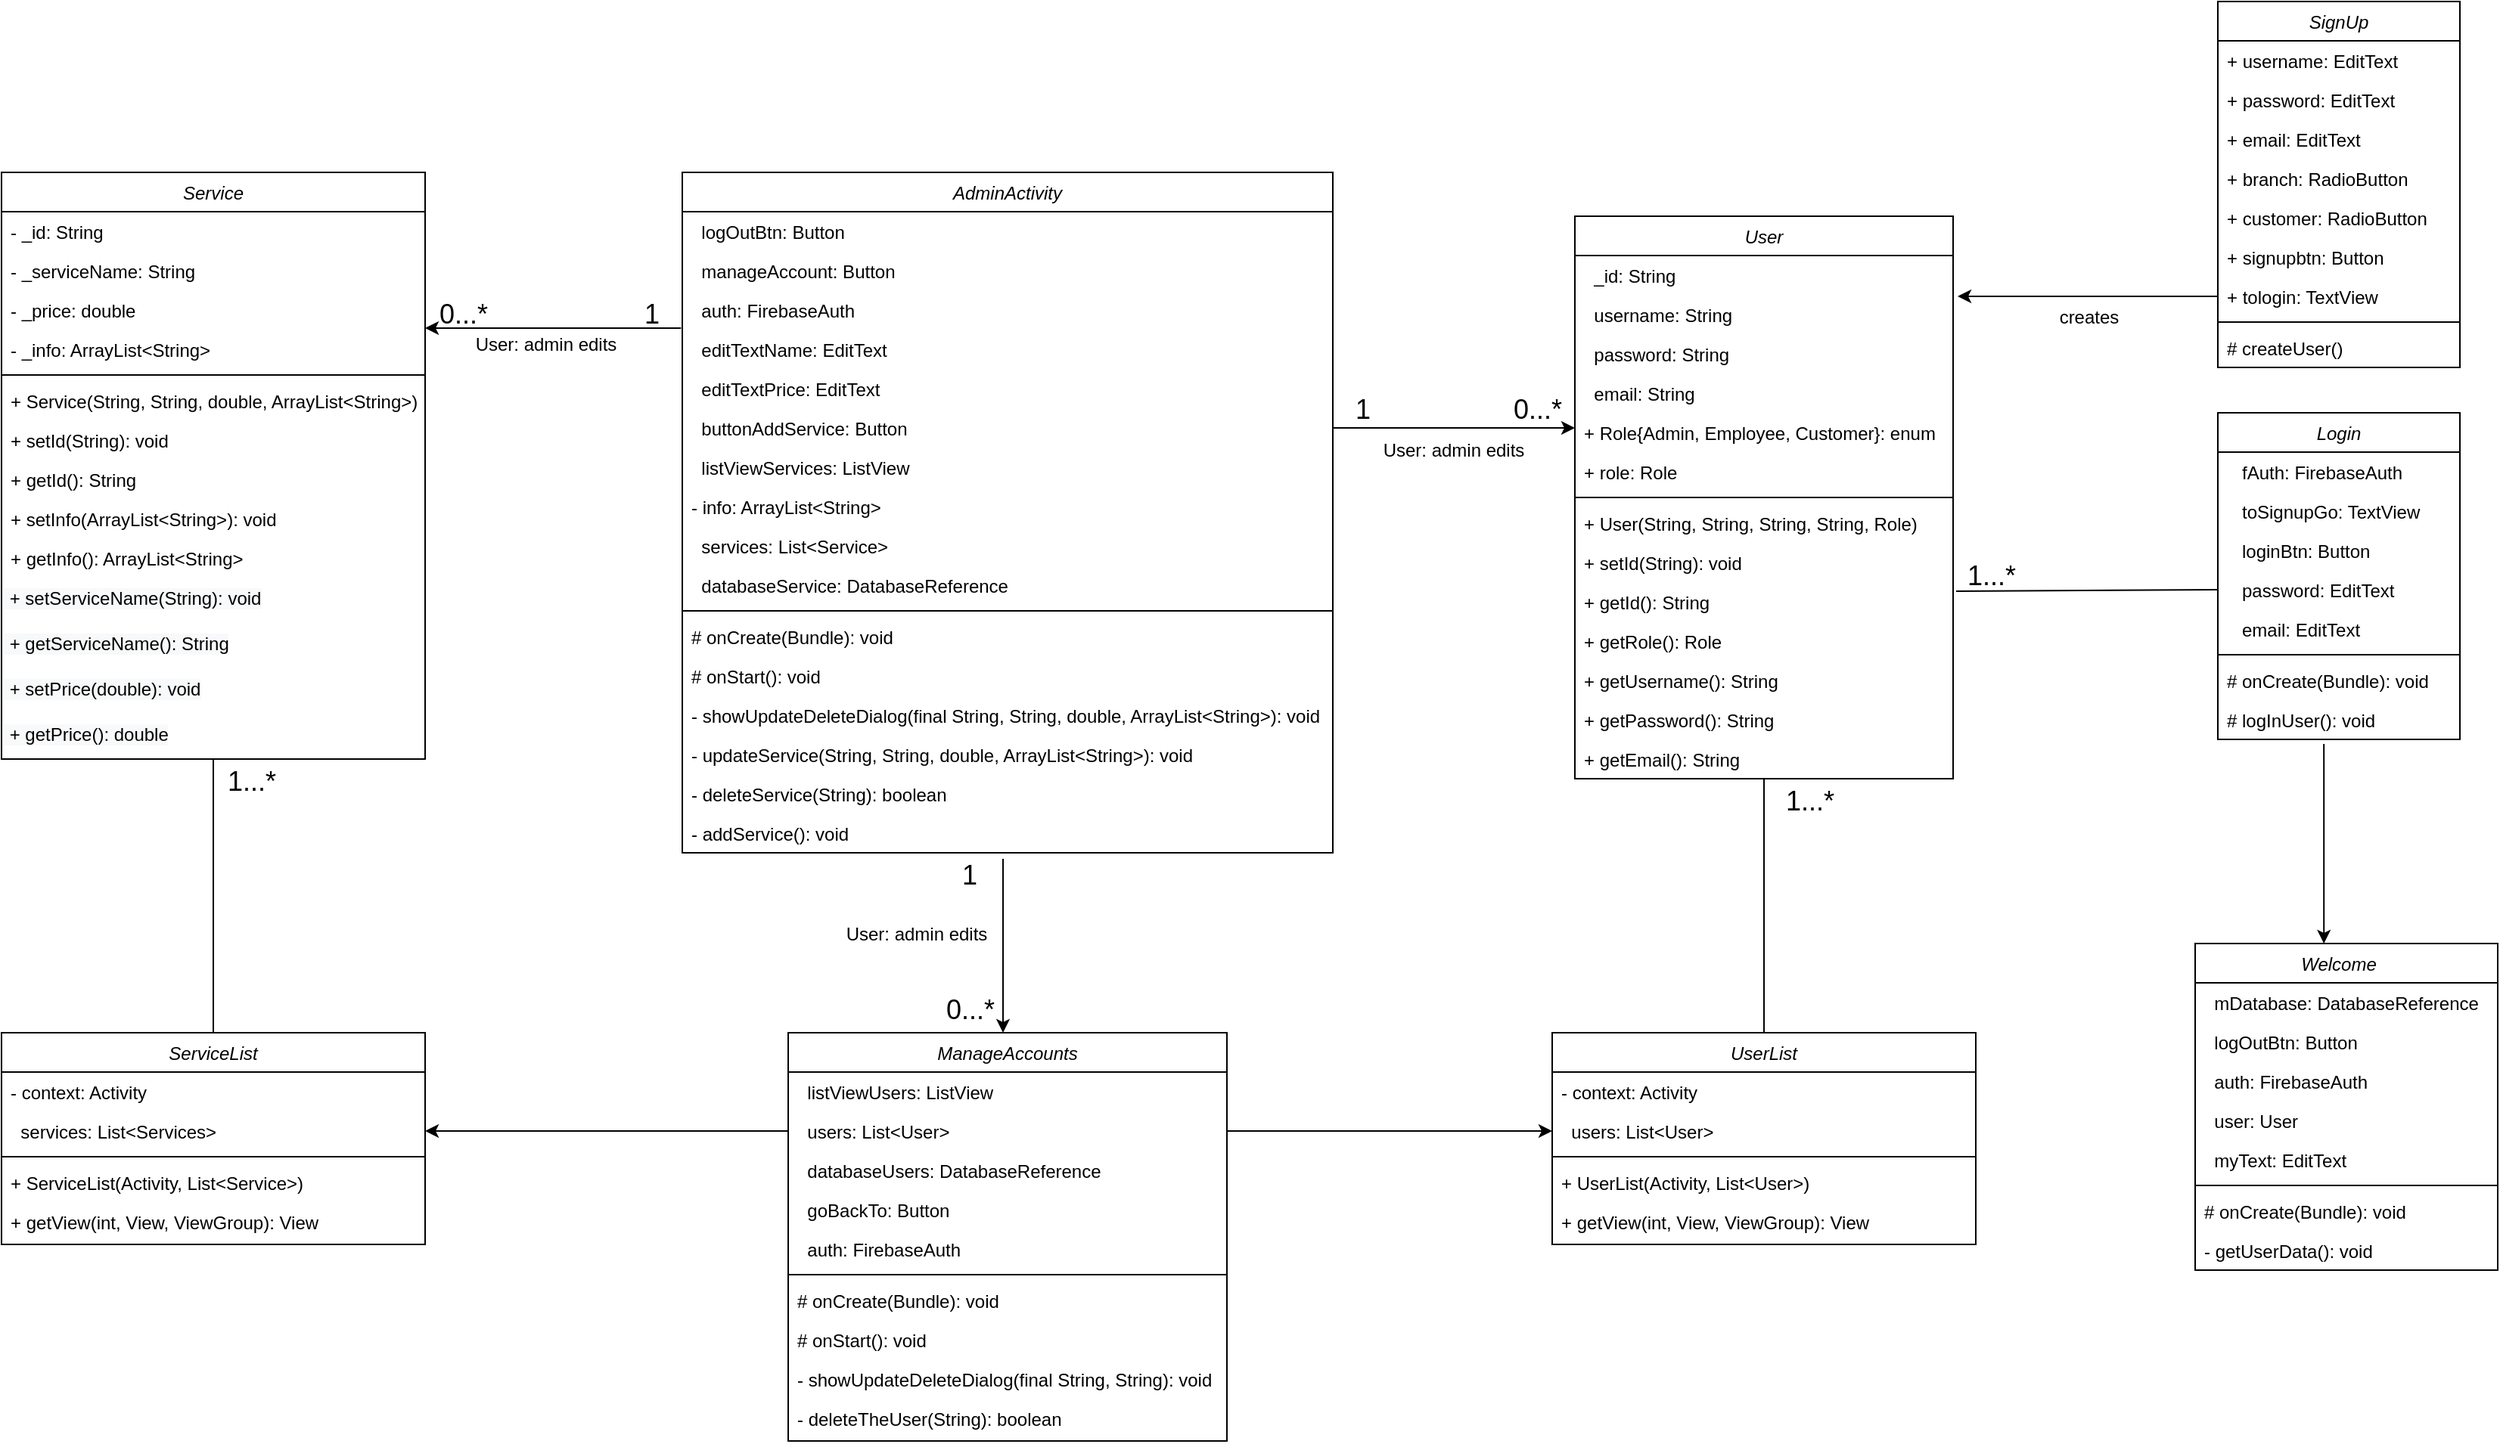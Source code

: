 <mxfile version="15.6.5" type="device"><diagram id="C5RBs43oDa-KdzZeNtuy" name="Page-1"><mxGraphModel dx="1422" dy="1962" grid="1" gridSize="10" guides="1" tooltips="1" connect="1" arrows="1" fold="1" page="1" pageScale="1" pageWidth="1920" pageHeight="1200" math="0" shadow="0"><root><mxCell id="WIyWlLk6GJQsqaUBKTNV-0"/><mxCell id="WIyWlLk6GJQsqaUBKTNV-1" parent="WIyWlLk6GJQsqaUBKTNV-0"/><mxCell id="zkfFHV4jXpPFQw0GAbJ--0" value="User" style="swimlane;fontStyle=2;align=center;verticalAlign=top;childLayout=stackLayout;horizontal=1;startSize=26;horizontalStack=0;resizeParent=1;resizeLast=0;collapsible=1;marginBottom=0;rounded=0;shadow=0;strokeWidth=1;fillColor=default;strokeColor=default;fontColor=default;" parent="WIyWlLk6GJQsqaUBKTNV-1" vertex="1"><mxGeometry x="1260" y="60" width="250" height="372" as="geometry"><mxRectangle x="230" y="140" width="160" height="26" as="alternateBounds"/></mxGeometry></mxCell><mxCell id="pcGWLD91Ke0rdfS-kElE-83" value="  _id: String" style="text;align=left;verticalAlign=top;spacingLeft=4;spacingRight=4;overflow=hidden;rotatable=0;points=[[0,0.5],[1,0.5]];portConstraint=eastwest;rounded=0;shadow=0;html=0;" parent="zkfFHV4jXpPFQw0GAbJ--0" vertex="1"><mxGeometry y="26" width="250" height="26" as="geometry"/></mxCell><mxCell id="zkfFHV4jXpPFQw0GAbJ--1" value="  username: String" style="text;align=left;verticalAlign=top;spacingLeft=4;spacingRight=4;overflow=hidden;rotatable=0;points=[[0,0.5],[1,0.5]];portConstraint=eastwest;" parent="zkfFHV4jXpPFQw0GAbJ--0" vertex="1"><mxGeometry y="52" width="250" height="26" as="geometry"/></mxCell><mxCell id="zkfFHV4jXpPFQw0GAbJ--2" value="  password: String" style="text;align=left;verticalAlign=top;spacingLeft=4;spacingRight=4;overflow=hidden;rotatable=0;points=[[0,0.5],[1,0.5]];portConstraint=eastwest;rounded=0;shadow=0;html=0;" parent="zkfFHV4jXpPFQw0GAbJ--0" vertex="1"><mxGeometry y="78" width="250" height="26" as="geometry"/></mxCell><mxCell id="zkfFHV4jXpPFQw0GAbJ--3" value="  email: String" style="text;align=left;verticalAlign=top;spacingLeft=4;spacingRight=4;overflow=hidden;rotatable=0;points=[[0,0.5],[1,0.5]];portConstraint=eastwest;rounded=0;shadow=0;html=0;" parent="zkfFHV4jXpPFQw0GAbJ--0" vertex="1"><mxGeometry y="104" width="250" height="26" as="geometry"/></mxCell><mxCell id="8GiPnpuOTCyW766AFIBO-80" value="+ Role{Admin, Employee, Customer}: enum" style="text;align=left;verticalAlign=top;spacingLeft=4;spacingRight=4;overflow=hidden;rotatable=0;points=[[0,0.5],[1,0.5]];portConstraint=eastwest;rounded=0;shadow=0;html=0;" parent="zkfFHV4jXpPFQw0GAbJ--0" vertex="1"><mxGeometry y="130" width="250" height="26" as="geometry"/></mxCell><mxCell id="8GiPnpuOTCyW766AFIBO-88" value="+ role: Role" style="text;align=left;verticalAlign=top;spacingLeft=4;spacingRight=4;overflow=hidden;rotatable=0;points=[[0,0.5],[1,0.5]];portConstraint=eastwest;rounded=0;shadow=0;html=0;" parent="zkfFHV4jXpPFQw0GAbJ--0" vertex="1"><mxGeometry y="156" width="250" height="26" as="geometry"/></mxCell><mxCell id="zkfFHV4jXpPFQw0GAbJ--4" value="" style="line;html=1;strokeWidth=1;align=left;verticalAlign=middle;spacingTop=-1;spacingLeft=3;spacingRight=3;rotatable=0;labelPosition=right;points=[];portConstraint=eastwest;" parent="zkfFHV4jXpPFQw0GAbJ--0" vertex="1"><mxGeometry y="182" width="250" height="8" as="geometry"/></mxCell><mxCell id="8GiPnpuOTCyW766AFIBO-37" value="+ User(String, String, String, String, Role)" style="text;align=left;verticalAlign=top;spacingLeft=4;spacingRight=4;overflow=hidden;rotatable=0;points=[[0,0.5],[1,0.5]];portConstraint=eastwest;" parent="zkfFHV4jXpPFQw0GAbJ--0" vertex="1"><mxGeometry y="190" width="250" height="26" as="geometry"/></mxCell><mxCell id="pcGWLD91Ke0rdfS-kElE-87" value="+ setId(String): void" style="text;align=left;verticalAlign=top;spacingLeft=4;spacingRight=4;overflow=hidden;rotatable=0;points=[[0,0.5],[1,0.5]];portConstraint=eastwest;" parent="zkfFHV4jXpPFQw0GAbJ--0" vertex="1"><mxGeometry y="216" width="250" height="26" as="geometry"/></mxCell><mxCell id="pcGWLD91Ke0rdfS-kElE-88" value="+ getId(): String" style="text;align=left;verticalAlign=top;spacingLeft=4;spacingRight=4;overflow=hidden;rotatable=0;points=[[0,0.5],[1,0.5]];portConstraint=eastwest;" parent="zkfFHV4jXpPFQw0GAbJ--0" vertex="1"><mxGeometry y="242" width="250" height="26" as="geometry"/></mxCell><mxCell id="zkfFHV4jXpPFQw0GAbJ--5" value="+ getRole(): Role" style="text;align=left;verticalAlign=top;spacingLeft=4;spacingRight=4;overflow=hidden;rotatable=0;points=[[0,0.5],[1,0.5]];portConstraint=eastwest;" parent="zkfFHV4jXpPFQw0GAbJ--0" vertex="1"><mxGeometry y="268" width="250" height="26" as="geometry"/></mxCell><mxCell id="8GiPnpuOTCyW766AFIBO-34" value="+ getUsername(): String" style="text;align=left;verticalAlign=top;spacingLeft=4;spacingRight=4;overflow=hidden;rotatable=0;points=[[0,0.5],[1,0.5]];portConstraint=eastwest;" parent="zkfFHV4jXpPFQw0GAbJ--0" vertex="1"><mxGeometry y="294" width="250" height="26" as="geometry"/></mxCell><mxCell id="8GiPnpuOTCyW766AFIBO-35" value="+ getPassword(): String" style="text;align=left;verticalAlign=top;spacingLeft=4;spacingRight=4;overflow=hidden;rotatable=0;points=[[0,0.5],[1,0.5]];portConstraint=eastwest;" parent="zkfFHV4jXpPFQw0GAbJ--0" vertex="1"><mxGeometry y="320" width="250" height="26" as="geometry"/></mxCell><mxCell id="8GiPnpuOTCyW766AFIBO-36" value="+ getEmail(): String" style="text;align=left;verticalAlign=top;spacingLeft=4;spacingRight=4;overflow=hidden;rotatable=0;points=[[0,0.5],[1,0.5]];portConstraint=eastwest;" parent="zkfFHV4jXpPFQw0GAbJ--0" vertex="1"><mxGeometry y="346" width="250" height="26" as="geometry"/></mxCell><mxCell id="8GiPnpuOTCyW766AFIBO-10" value="Welcome   " style="swimlane;fontStyle=2;align=center;verticalAlign=top;childLayout=stackLayout;horizontal=1;startSize=26;horizontalStack=0;resizeParent=1;resizeLast=0;collapsible=1;marginBottom=0;rounded=0;shadow=0;strokeWidth=1;fillColor=default;strokeColor=default;fontColor=default;" parent="WIyWlLk6GJQsqaUBKTNV-1" vertex="1"><mxGeometry x="1670" y="541" width="200" height="216" as="geometry"><mxRectangle x="230" y="140" width="160" height="26" as="alternateBounds"/></mxGeometry></mxCell><mxCell id="pcGWLD91Ke0rdfS-kElE-91" value="  mDatabase: DatabaseReference" style="text;align=left;verticalAlign=top;spacingLeft=4;spacingRight=4;overflow=hidden;rotatable=0;points=[[0,0.5],[1,0.5]];portConstraint=eastwest;rounded=0;shadow=0;html=0;" parent="8GiPnpuOTCyW766AFIBO-10" vertex="1"><mxGeometry y="26" width="200" height="26" as="geometry"/></mxCell><mxCell id="8GiPnpuOTCyW766AFIBO-86" value="  logOutBtn: Button" style="text;align=left;verticalAlign=top;spacingLeft=4;spacingRight=4;overflow=hidden;rotatable=0;points=[[0,0.5],[1,0.5]];portConstraint=eastwest;rounded=0;shadow=0;html=0;" parent="8GiPnpuOTCyW766AFIBO-10" vertex="1"><mxGeometry y="52" width="200" height="26" as="geometry"/></mxCell><mxCell id="pcGWLD91Ke0rdfS-kElE-90" value="  auth: FirebaseAuth" style="text;align=left;verticalAlign=top;spacingLeft=4;spacingRight=4;overflow=hidden;rotatable=0;points=[[0,0.5],[1,0.5]];portConstraint=eastwest;" parent="8GiPnpuOTCyW766AFIBO-10" vertex="1"><mxGeometry y="78" width="200" height="26" as="geometry"/></mxCell><mxCell id="8GiPnpuOTCyW766AFIBO-85" value="  user: User" style="text;align=left;verticalAlign=top;spacingLeft=4;spacingRight=4;overflow=hidden;rotatable=0;points=[[0,0.5],[1,0.5]];portConstraint=eastwest;" parent="8GiPnpuOTCyW766AFIBO-10" vertex="1"><mxGeometry y="104" width="200" height="26" as="geometry"/></mxCell><mxCell id="8GiPnpuOTCyW766AFIBO-87" value="  myText: EditText" style="text;align=left;verticalAlign=top;spacingLeft=4;spacingRight=4;overflow=hidden;rotatable=0;points=[[0,0.5],[1,0.5]];portConstraint=eastwest;rounded=0;shadow=0;html=0;" parent="8GiPnpuOTCyW766AFIBO-10" vertex="1"><mxGeometry y="130" width="200" height="26" as="geometry"/></mxCell><mxCell id="8GiPnpuOTCyW766AFIBO-14" value="" style="line;html=1;strokeWidth=1;align=left;verticalAlign=middle;spacingTop=-1;spacingLeft=3;spacingRight=3;rotatable=0;labelPosition=right;points=[];portConstraint=eastwest;" parent="8GiPnpuOTCyW766AFIBO-10" vertex="1"><mxGeometry y="156" width="200" height="8" as="geometry"/></mxCell><mxCell id="pcGWLD91Ke0rdfS-kElE-92" value="# onCreate(Bundle): void" style="text;align=left;verticalAlign=top;spacingLeft=4;spacingRight=4;overflow=hidden;rotatable=0;points=[[0,0.5],[1,0.5]];portConstraint=eastwest;" parent="8GiPnpuOTCyW766AFIBO-10" vertex="1"><mxGeometry y="164" width="200" height="26" as="geometry"/></mxCell><mxCell id="8GiPnpuOTCyW766AFIBO-15" value="- getUserData(): void" style="text;align=left;verticalAlign=top;spacingLeft=4;spacingRight=4;overflow=hidden;rotatable=0;points=[[0,0.5],[1,0.5]];portConstraint=eastwest;" parent="8GiPnpuOTCyW766AFIBO-10" vertex="1"><mxGeometry y="190" width="200" height="26" as="geometry"/></mxCell><mxCell id="8GiPnpuOTCyW766AFIBO-16" value="Login" style="swimlane;fontStyle=2;align=center;verticalAlign=top;childLayout=stackLayout;horizontal=1;startSize=26;horizontalStack=0;resizeParent=1;resizeLast=0;collapsible=1;marginBottom=0;rounded=0;shadow=0;strokeWidth=1;fillColor=default;strokeColor=default;fontColor=default;" parent="WIyWlLk6GJQsqaUBKTNV-1" vertex="1"><mxGeometry x="1685" y="190" width="160" height="216" as="geometry"><mxRectangle x="230" y="140" width="160" height="26" as="alternateBounds"/></mxGeometry></mxCell><mxCell id="8GiPnpuOTCyW766AFIBO-32" value="   fAuth: FirebaseAuth" style="text;align=left;verticalAlign=top;spacingLeft=4;spacingRight=4;overflow=hidden;rotatable=0;points=[[0,0.5],[1,0.5]];portConstraint=eastwest;" parent="8GiPnpuOTCyW766AFIBO-16" vertex="1"><mxGeometry y="26" width="160" height="26" as="geometry"/></mxCell><mxCell id="8GiPnpuOTCyW766AFIBO-84" value="   toSignupGo: TextView" style="text;align=left;verticalAlign=top;spacingLeft=4;spacingRight=4;overflow=hidden;rotatable=0;points=[[0,0.5],[1,0.5]];portConstraint=eastwest;rounded=0;shadow=0;html=0;" parent="8GiPnpuOTCyW766AFIBO-16" vertex="1"><mxGeometry y="52" width="160" height="26" as="geometry"/></mxCell><mxCell id="8GiPnpuOTCyW766AFIBO-83" value="   loginBtn: Button" style="text;align=left;verticalAlign=top;spacingLeft=4;spacingRight=4;overflow=hidden;rotatable=0;points=[[0,0.5],[1,0.5]];portConstraint=eastwest;rounded=0;shadow=0;html=0;" parent="8GiPnpuOTCyW766AFIBO-16" vertex="1"><mxGeometry y="78" width="160" height="26" as="geometry"/></mxCell><mxCell id="8GiPnpuOTCyW766AFIBO-82" value="   password: EditText" style="text;align=left;verticalAlign=top;spacingLeft=4;spacingRight=4;overflow=hidden;rotatable=0;points=[[0,0.5],[1,0.5]];portConstraint=eastwest;rounded=0;shadow=0;html=0;" parent="8GiPnpuOTCyW766AFIBO-16" vertex="1"><mxGeometry y="104" width="160" height="26" as="geometry"/></mxCell><mxCell id="8GiPnpuOTCyW766AFIBO-81" value="   email: EditText" style="text;align=left;verticalAlign=top;spacingLeft=4;spacingRight=4;overflow=hidden;rotatable=0;points=[[0,0.5],[1,0.5]];portConstraint=eastwest;" parent="8GiPnpuOTCyW766AFIBO-16" vertex="1"><mxGeometry y="130" width="160" height="26" as="geometry"/></mxCell><mxCell id="8GiPnpuOTCyW766AFIBO-20" value="" style="line;html=1;strokeWidth=1;align=left;verticalAlign=middle;spacingTop=-1;spacingLeft=3;spacingRight=3;rotatable=0;labelPosition=right;points=[];portConstraint=eastwest;" parent="8GiPnpuOTCyW766AFIBO-16" vertex="1"><mxGeometry y="156" width="160" height="8" as="geometry"/></mxCell><mxCell id="pcGWLD91Ke0rdfS-kElE-89" value="# onCreate(Bundle): void" style="text;align=left;verticalAlign=top;spacingLeft=4;spacingRight=4;overflow=hidden;rotatable=0;points=[[0,0.5],[1,0.5]];portConstraint=eastwest;" parent="8GiPnpuOTCyW766AFIBO-16" vertex="1"><mxGeometry y="164" width="160" height="26" as="geometry"/></mxCell><mxCell id="8GiPnpuOTCyW766AFIBO-21" value="# logInUser(): void" style="text;align=left;verticalAlign=top;spacingLeft=4;spacingRight=4;overflow=hidden;rotatable=0;points=[[0,0.5],[1,0.5]];portConstraint=eastwest;" parent="8GiPnpuOTCyW766AFIBO-16" vertex="1"><mxGeometry y="190" width="160" height="26" as="geometry"/></mxCell><mxCell id="8GiPnpuOTCyW766AFIBO-22" value="SignUp" style="swimlane;fontStyle=2;align=center;verticalAlign=top;childLayout=stackLayout;horizontal=1;startSize=26;horizontalStack=0;resizeParent=1;resizeLast=0;collapsible=1;marginBottom=0;rounded=0;shadow=0;strokeWidth=1;fillColor=default;strokeColor=default;fontColor=default;" parent="WIyWlLk6GJQsqaUBKTNV-1" vertex="1"><mxGeometry x="1685" y="-82" width="160" height="242" as="geometry"><mxRectangle x="230" y="140" width="160" height="26" as="alternateBounds"/></mxGeometry></mxCell><mxCell id="8GiPnpuOTCyW766AFIBO-23" value="+ username: EditText" style="text;align=left;verticalAlign=top;spacingLeft=4;spacingRight=4;overflow=hidden;rotatable=0;points=[[0,0.5],[1,0.5]];portConstraint=eastwest;" parent="8GiPnpuOTCyW766AFIBO-22" vertex="1"><mxGeometry y="26" width="160" height="26" as="geometry"/></mxCell><mxCell id="8GiPnpuOTCyW766AFIBO-24" value="+ password: EditText" style="text;align=left;verticalAlign=top;spacingLeft=4;spacingRight=4;overflow=hidden;rotatable=0;points=[[0,0.5],[1,0.5]];portConstraint=eastwest;rounded=0;shadow=0;html=0;" parent="8GiPnpuOTCyW766AFIBO-22" vertex="1"><mxGeometry y="52" width="160" height="26" as="geometry"/></mxCell><mxCell id="8GiPnpuOTCyW766AFIBO-25" value="+ email: EditText" style="text;align=left;verticalAlign=top;spacingLeft=4;spacingRight=4;overflow=hidden;rotatable=0;points=[[0,0.5],[1,0.5]];portConstraint=eastwest;rounded=0;shadow=0;html=0;" parent="8GiPnpuOTCyW766AFIBO-22" vertex="1"><mxGeometry y="78" width="160" height="26" as="geometry"/></mxCell><mxCell id="8GiPnpuOTCyW766AFIBO-28" value="+ branch: RadioButton" style="text;align=left;verticalAlign=top;spacingLeft=4;spacingRight=4;overflow=hidden;rotatable=0;points=[[0,0.5],[1,0.5]];portConstraint=eastwest;rounded=0;shadow=0;html=0;" parent="8GiPnpuOTCyW766AFIBO-22" vertex="1"><mxGeometry y="104" width="160" height="26" as="geometry"/></mxCell><mxCell id="8GiPnpuOTCyW766AFIBO-77" value="+ customer: RadioButton" style="text;align=left;verticalAlign=top;spacingLeft=4;spacingRight=4;overflow=hidden;rotatable=0;points=[[0,0.5],[1,0.5]];portConstraint=eastwest;rounded=0;shadow=0;html=0;" parent="8GiPnpuOTCyW766AFIBO-22" vertex="1"><mxGeometry y="130" width="160" height="26" as="geometry"/></mxCell><mxCell id="8GiPnpuOTCyW766AFIBO-78" value="+ signupbtn: Button" style="text;align=left;verticalAlign=top;spacingLeft=4;spacingRight=4;overflow=hidden;rotatable=0;points=[[0,0.5],[1,0.5]];portConstraint=eastwest;rounded=0;shadow=0;html=0;" parent="8GiPnpuOTCyW766AFIBO-22" vertex="1"><mxGeometry y="156" width="160" height="26" as="geometry"/></mxCell><mxCell id="8GiPnpuOTCyW766AFIBO-79" value="+ tologin: TextView" style="text;align=left;verticalAlign=top;spacingLeft=4;spacingRight=4;overflow=hidden;rotatable=0;points=[[0,0.5],[1,0.5]];portConstraint=eastwest;rounded=0;shadow=0;html=0;" parent="8GiPnpuOTCyW766AFIBO-22" vertex="1"><mxGeometry y="182" width="160" height="26" as="geometry"/></mxCell><mxCell id="8GiPnpuOTCyW766AFIBO-26" value="" style="line;html=1;strokeWidth=1;align=left;verticalAlign=middle;spacingTop=-1;spacingLeft=3;spacingRight=3;rotatable=0;labelPosition=right;points=[];portConstraint=eastwest;" parent="8GiPnpuOTCyW766AFIBO-22" vertex="1"><mxGeometry y="208" width="160" height="8" as="geometry"/></mxCell><mxCell id="8GiPnpuOTCyW766AFIBO-27" value="# createUser()" style="text;align=left;verticalAlign=top;spacingLeft=4;spacingRight=4;overflow=hidden;rotatable=0;points=[[0,0.5],[1,0.5]];portConstraint=eastwest;" parent="8GiPnpuOTCyW766AFIBO-22" vertex="1"><mxGeometry y="216" width="160" height="26" as="geometry"/></mxCell><mxCell id="B-ercKwVMqmwkQ9_gG0z-3" value="1...*" style="text;html=1;align=center;verticalAlign=middle;resizable=0;points=[];autosize=1;strokeColor=none;fillColor=none;fontSize=18;fontColor=default;" parent="WIyWlLk6GJQsqaUBKTNV-1" vertex="1"><mxGeometry x="1510" y="283" width="50" height="30" as="geometry"/></mxCell><mxCell id="pcGWLD91Ke0rdfS-kElE-0" value="Service" style="swimlane;fontStyle=2;align=center;verticalAlign=top;childLayout=stackLayout;horizontal=1;startSize=26;horizontalStack=0;resizeParent=1;resizeLast=0;collapsible=1;marginBottom=0;rounded=0;shadow=0;strokeWidth=1;fillColor=default;strokeColor=default;fontColor=default;" parent="WIyWlLk6GJQsqaUBKTNV-1" vertex="1"><mxGeometry x="220" y="31" width="280" height="388" as="geometry"><mxRectangle x="230" y="140" width="160" height="26" as="alternateBounds"/></mxGeometry></mxCell><mxCell id="pcGWLD91Ke0rdfS-kElE-1" value="- _id: String" style="text;align=left;verticalAlign=top;spacingLeft=4;spacingRight=4;overflow=hidden;rotatable=0;points=[[0,0.5],[1,0.5]];portConstraint=eastwest;" parent="pcGWLD91Ke0rdfS-kElE-0" vertex="1"><mxGeometry y="26" width="280" height="26" as="geometry"/></mxCell><mxCell id="pcGWLD91Ke0rdfS-kElE-2" value="- _serviceName: String" style="text;align=left;verticalAlign=top;spacingLeft=4;spacingRight=4;overflow=hidden;rotatable=0;points=[[0,0.5],[1,0.5]];portConstraint=eastwest;rounded=0;shadow=0;html=0;" parent="pcGWLD91Ke0rdfS-kElE-0" vertex="1"><mxGeometry y="52" width="280" height="26" as="geometry"/></mxCell><mxCell id="pcGWLD91Ke0rdfS-kElE-3" value="- _price: double" style="text;align=left;verticalAlign=top;spacingLeft=4;spacingRight=4;overflow=hidden;rotatable=0;points=[[0,0.5],[1,0.5]];portConstraint=eastwest;rounded=0;shadow=0;html=0;" parent="pcGWLD91Ke0rdfS-kElE-0" vertex="1"><mxGeometry y="78" width="280" height="26" as="geometry"/></mxCell><mxCell id="pcGWLD91Ke0rdfS-kElE-4" value="- _info: ArrayList&lt;String&gt;" style="text;align=left;verticalAlign=top;spacingLeft=4;spacingRight=4;overflow=hidden;rotatable=0;points=[[0,0.5],[1,0.5]];portConstraint=eastwest;rounded=0;shadow=0;html=0;fontColor=default;" parent="pcGWLD91Ke0rdfS-kElE-0" vertex="1"><mxGeometry y="104" width="280" height="26" as="geometry"/></mxCell><mxCell id="pcGWLD91Ke0rdfS-kElE-6" value="" style="line;html=1;strokeWidth=1;align=left;verticalAlign=middle;spacingTop=-1;spacingLeft=3;spacingRight=3;rotatable=0;labelPosition=right;points=[];portConstraint=eastwest;" parent="pcGWLD91Ke0rdfS-kElE-0" vertex="1"><mxGeometry y="130" width="280" height="8" as="geometry"/></mxCell><mxCell id="pcGWLD91Ke0rdfS-kElE-7" value="+ Service(String, String, double, ArrayList&lt;String&gt;)" style="text;align=left;verticalAlign=top;spacingLeft=4;spacingRight=4;overflow=hidden;rotatable=0;points=[[0,0.5],[1,0.5]];portConstraint=eastwest;" parent="pcGWLD91Ke0rdfS-kElE-0" vertex="1"><mxGeometry y="138" width="280" height="26" as="geometry"/></mxCell><mxCell id="pcGWLD91Ke0rdfS-kElE-8" value="+ setId(String): void" style="text;align=left;verticalAlign=top;spacingLeft=4;spacingRight=4;overflow=hidden;rotatable=0;points=[[0,0.5],[1,0.5]];portConstraint=eastwest;" parent="pcGWLD91Ke0rdfS-kElE-0" vertex="1"><mxGeometry y="164" width="280" height="26" as="geometry"/></mxCell><mxCell id="pcGWLD91Ke0rdfS-kElE-9" value="+ getId(): String" style="text;align=left;verticalAlign=top;spacingLeft=4;spacingRight=4;overflow=hidden;rotatable=0;points=[[0,0.5],[1,0.5]];portConstraint=eastwest;" parent="pcGWLD91Ke0rdfS-kElE-0" vertex="1"><mxGeometry y="190" width="280" height="26" as="geometry"/></mxCell><mxCell id="pcGWLD91Ke0rdfS-kElE-10" value="+ setInfo(ArrayList&lt;String&gt;): void" style="text;align=left;verticalAlign=top;spacingLeft=4;spacingRight=4;overflow=hidden;rotatable=0;points=[[0,0.5],[1,0.5]];portConstraint=eastwest;" parent="pcGWLD91Ke0rdfS-kElE-0" vertex="1"><mxGeometry y="216" width="280" height="26" as="geometry"/></mxCell><mxCell id="pcGWLD91Ke0rdfS-kElE-11" value="+ getInfo(): ArrayList&lt;String&gt;" style="text;align=left;verticalAlign=top;spacingLeft=4;spacingRight=4;overflow=hidden;rotatable=0;points=[[0,0.5],[1,0.5]];portConstraint=eastwest;" parent="pcGWLD91Ke0rdfS-kElE-0" vertex="1"><mxGeometry y="242" width="280" height="26" as="geometry"/></mxCell><mxCell id="pcGWLD91Ke0rdfS-kElE-12" value="&lt;span style=&quot;color: rgb(0 , 0 , 0) ; font-family: &amp;#34;helvetica&amp;#34; ; font-size: 12px ; font-style: normal ; font-weight: 400 ; letter-spacing: normal ; text-align: left ; text-indent: 0px ; text-transform: none ; word-spacing: 0px ; background-color: rgb(248 , 249 , 250) ; display: inline ; float: none&quot;&gt;&amp;nbsp;+ setServiceName(String): void&lt;/span&gt;" style="text;whiteSpace=wrap;html=1;" parent="pcGWLD91Ke0rdfS-kElE-0" vertex="1"><mxGeometry y="268" width="280" height="30" as="geometry"/></mxCell><mxCell id="pcGWLD91Ke0rdfS-kElE-13" value="&lt;span style=&quot;color: rgb(0 , 0 , 0) ; font-family: &amp;#34;helvetica&amp;#34; ; font-size: 12px ; font-style: normal ; font-weight: 400 ; letter-spacing: normal ; text-align: left ; text-indent: 0px ; text-transform: none ; word-spacing: 0px ; background-color: rgb(248 , 249 , 250) ; display: inline ; float: none&quot;&gt;&amp;nbsp;+ getServiceName(): String&lt;/span&gt;" style="text;whiteSpace=wrap;html=1;" parent="pcGWLD91Ke0rdfS-kElE-0" vertex="1"><mxGeometry y="298" width="280" height="30" as="geometry"/></mxCell><mxCell id="pcGWLD91Ke0rdfS-kElE-14" value="&lt;span style=&quot;color: rgb(0 , 0 , 0) ; font-family: &amp;#34;helvetica&amp;#34; ; font-size: 12px ; font-style: normal ; font-weight: 400 ; letter-spacing: normal ; text-align: left ; text-indent: 0px ; text-transform: none ; word-spacing: 0px ; background-color: rgb(248 , 249 , 250) ; display: inline ; float: none&quot;&gt;&amp;nbsp;+ setPrice(double): void&lt;/span&gt;" style="text;whiteSpace=wrap;html=1;" parent="pcGWLD91Ke0rdfS-kElE-0" vertex="1"><mxGeometry y="328" width="280" height="30" as="geometry"/></mxCell><mxCell id="pcGWLD91Ke0rdfS-kElE-15" value="&lt;span style=&quot;color: rgb(0 , 0 , 0) ; font-family: &amp;#34;helvetica&amp;#34; ; font-size: 12px ; font-style: normal ; font-weight: 400 ; letter-spacing: normal ; text-align: left ; text-indent: 0px ; text-transform: none ; word-spacing: 0px ; background-color: rgb(248 , 249 , 250) ; display: inline ; float: none&quot;&gt;&amp;nbsp;+ getPrice(): double&lt;/span&gt;" style="text;whiteSpace=wrap;html=1;" parent="pcGWLD91Ke0rdfS-kElE-0" vertex="1"><mxGeometry y="358" width="280" height="30" as="geometry"/></mxCell><mxCell id="pcGWLD91Ke0rdfS-kElE-16" value="ServiceList" style="swimlane;fontStyle=2;align=center;verticalAlign=top;childLayout=stackLayout;horizontal=1;startSize=26;horizontalStack=0;resizeParent=1;resizeLast=0;collapsible=1;marginBottom=0;rounded=0;shadow=0;strokeWidth=1;fillColor=default;strokeColor=default;fontColor=default;" parent="WIyWlLk6GJQsqaUBKTNV-1" vertex="1"><mxGeometry x="220" y="600" width="280" height="140" as="geometry"><mxRectangle x="230" y="140" width="160" height="26" as="alternateBounds"/></mxGeometry></mxCell><mxCell id="pcGWLD91Ke0rdfS-kElE-17" value="- context: Activity" style="text;align=left;verticalAlign=top;spacingLeft=4;spacingRight=4;overflow=hidden;rotatable=0;points=[[0,0.5],[1,0.5]];portConstraint=eastwest;" parent="pcGWLD91Ke0rdfS-kElE-16" vertex="1"><mxGeometry y="26" width="280" height="26" as="geometry"/></mxCell><mxCell id="pcGWLD91Ke0rdfS-kElE-20" value="  services: List&lt;Services&gt;" style="text;align=left;verticalAlign=top;spacingLeft=4;spacingRight=4;overflow=hidden;rotatable=0;points=[[0,0.5],[1,0.5]];portConstraint=eastwest;rounded=0;shadow=0;html=0;" parent="pcGWLD91Ke0rdfS-kElE-16" vertex="1"><mxGeometry y="52" width="280" height="26" as="geometry"/></mxCell><mxCell id="pcGWLD91Ke0rdfS-kElE-21" value="" style="line;html=1;strokeWidth=1;align=left;verticalAlign=middle;spacingTop=-1;spacingLeft=3;spacingRight=3;rotatable=0;labelPosition=right;points=[];portConstraint=eastwest;" parent="pcGWLD91Ke0rdfS-kElE-16" vertex="1"><mxGeometry y="78" width="280" height="8" as="geometry"/></mxCell><mxCell id="pcGWLD91Ke0rdfS-kElE-22" value="+ ServiceList(Activity, List&lt;Service&gt;)" style="text;align=left;verticalAlign=top;spacingLeft=4;spacingRight=4;overflow=hidden;rotatable=0;points=[[0,0.5],[1,0.5]];portConstraint=eastwest;" parent="pcGWLD91Ke0rdfS-kElE-16" vertex="1"><mxGeometry y="86" width="280" height="26" as="geometry"/></mxCell><mxCell id="pcGWLD91Ke0rdfS-kElE-24" value="+ getView(int, View, ViewGroup): View" style="text;align=left;verticalAlign=top;spacingLeft=4;spacingRight=4;overflow=hidden;rotatable=0;points=[[0,0.5],[1,0.5]];portConstraint=eastwest;" parent="pcGWLD91Ke0rdfS-kElE-16" vertex="1"><mxGeometry y="112" width="280" height="26" as="geometry"/></mxCell><mxCell id="pcGWLD91Ke0rdfS-kElE-31" value="UserList" style="swimlane;fontStyle=2;align=center;verticalAlign=top;childLayout=stackLayout;horizontal=1;startSize=26;horizontalStack=0;resizeParent=1;resizeLast=0;collapsible=1;marginBottom=0;rounded=0;shadow=0;strokeWidth=1;fillColor=default;strokeColor=default;fontColor=default;" parent="WIyWlLk6GJQsqaUBKTNV-1" vertex="1"><mxGeometry x="1245" y="600" width="280" height="140" as="geometry"><mxRectangle x="230" y="140" width="160" height="26" as="alternateBounds"/></mxGeometry></mxCell><mxCell id="pcGWLD91Ke0rdfS-kElE-32" value="- context: Activity" style="text;align=left;verticalAlign=top;spacingLeft=4;spacingRight=4;overflow=hidden;rotatable=0;points=[[0,0.5],[1,0.5]];portConstraint=eastwest;" parent="pcGWLD91Ke0rdfS-kElE-31" vertex="1"><mxGeometry y="26" width="280" height="26" as="geometry"/></mxCell><mxCell id="pcGWLD91Ke0rdfS-kElE-33" value="  users: List&lt;User&gt;" style="text;align=left;verticalAlign=top;spacingLeft=4;spacingRight=4;overflow=hidden;rotatable=0;points=[[0,0.5],[1,0.5]];portConstraint=eastwest;rounded=0;shadow=0;html=0;" parent="pcGWLD91Ke0rdfS-kElE-31" vertex="1"><mxGeometry y="52" width="280" height="26" as="geometry"/></mxCell><mxCell id="pcGWLD91Ke0rdfS-kElE-34" value="" style="line;html=1;strokeWidth=1;align=left;verticalAlign=middle;spacingTop=-1;spacingLeft=3;spacingRight=3;rotatable=0;labelPosition=right;points=[];portConstraint=eastwest;" parent="pcGWLD91Ke0rdfS-kElE-31" vertex="1"><mxGeometry y="78" width="280" height="8" as="geometry"/></mxCell><mxCell id="pcGWLD91Ke0rdfS-kElE-35" value="+ UserList(Activity, List&lt;User&gt;)" style="text;align=left;verticalAlign=top;spacingLeft=4;spacingRight=4;overflow=hidden;rotatable=0;points=[[0,0.5],[1,0.5]];portConstraint=eastwest;" parent="pcGWLD91Ke0rdfS-kElE-31" vertex="1"><mxGeometry y="86" width="280" height="26" as="geometry"/></mxCell><mxCell id="pcGWLD91Ke0rdfS-kElE-36" value="+ getView(int, View, ViewGroup): View" style="text;align=left;verticalAlign=top;spacingLeft=4;spacingRight=4;overflow=hidden;rotatable=0;points=[[0,0.5],[1,0.5]];portConstraint=eastwest;" parent="pcGWLD91Ke0rdfS-kElE-31" vertex="1"><mxGeometry y="112" width="280" height="26" as="geometry"/></mxCell><mxCell id="pcGWLD91Ke0rdfS-kElE-37" value="ManageAccounts" style="swimlane;fontStyle=2;align=center;verticalAlign=top;childLayout=stackLayout;horizontal=1;startSize=26;horizontalStack=0;resizeParent=1;resizeLast=0;collapsible=1;marginBottom=0;rounded=0;shadow=0;strokeWidth=1;fillColor=default;strokeColor=default;fontColor=default;" parent="WIyWlLk6GJQsqaUBKTNV-1" vertex="1"><mxGeometry x="740" y="600" width="290" height="270" as="geometry"><mxRectangle x="230" y="140" width="160" height="26" as="alternateBounds"/></mxGeometry></mxCell><mxCell id="pcGWLD91Ke0rdfS-kElE-38" value="  listViewUsers: ListView" style="text;align=left;verticalAlign=top;spacingLeft=4;spacingRight=4;overflow=hidden;rotatable=0;points=[[0,0.5],[1,0.5]];portConstraint=eastwest;" parent="pcGWLD91Ke0rdfS-kElE-37" vertex="1"><mxGeometry y="26" width="290" height="26" as="geometry"/></mxCell><mxCell id="pcGWLD91Ke0rdfS-kElE-39" value="  users: List&lt;User&gt;" style="text;align=left;verticalAlign=top;spacingLeft=4;spacingRight=4;overflow=hidden;rotatable=0;points=[[0,0.5],[1,0.5]];portConstraint=eastwest;rounded=0;shadow=0;html=0;" parent="pcGWLD91Ke0rdfS-kElE-37" vertex="1"><mxGeometry y="52" width="290" height="26" as="geometry"/></mxCell><mxCell id="pcGWLD91Ke0rdfS-kElE-40" value="  databaseUsers: DatabaseReference" style="text;align=left;verticalAlign=top;spacingLeft=4;spacingRight=4;overflow=hidden;rotatable=0;points=[[0,0.5],[1,0.5]];portConstraint=eastwest;rounded=0;shadow=0;html=0;" parent="pcGWLD91Ke0rdfS-kElE-37" vertex="1"><mxGeometry y="78" width="290" height="26" as="geometry"/></mxCell><mxCell id="pcGWLD91Ke0rdfS-kElE-41" value="  goBackTo: Button" style="text;align=left;verticalAlign=top;spacingLeft=4;spacingRight=4;overflow=hidden;rotatable=0;points=[[0,0.5],[1,0.5]];portConstraint=eastwest;rounded=0;shadow=0;html=0;" parent="pcGWLD91Ke0rdfS-kElE-37" vertex="1"><mxGeometry y="104" width="290" height="26" as="geometry"/></mxCell><mxCell id="pcGWLD91Ke0rdfS-kElE-52" value="  auth: FirebaseAuth" style="text;align=left;verticalAlign=top;spacingLeft=4;spacingRight=4;overflow=hidden;rotatable=0;points=[[0,0.5],[1,0.5]];portConstraint=eastwest;rounded=0;shadow=0;html=0;" parent="pcGWLD91Ke0rdfS-kElE-37" vertex="1"><mxGeometry y="130" width="290" height="26" as="geometry"/></mxCell><mxCell id="pcGWLD91Ke0rdfS-kElE-42" value="" style="line;html=1;strokeWidth=1;align=left;verticalAlign=middle;spacingTop=-1;spacingLeft=3;spacingRight=3;rotatable=0;labelPosition=right;points=[];portConstraint=eastwest;" parent="pcGWLD91Ke0rdfS-kElE-37" vertex="1"><mxGeometry y="156" width="290" height="8" as="geometry"/></mxCell><mxCell id="pcGWLD91Ke0rdfS-kElE-43" value="# onCreate(Bundle): void" style="text;align=left;verticalAlign=top;spacingLeft=4;spacingRight=4;overflow=hidden;rotatable=0;points=[[0,0.5],[1,0.5]];portConstraint=eastwest;" parent="pcGWLD91Ke0rdfS-kElE-37" vertex="1"><mxGeometry y="164" width="290" height="26" as="geometry"/></mxCell><mxCell id="pcGWLD91Ke0rdfS-kElE-44" value="# onStart(): void" style="text;align=left;verticalAlign=top;spacingLeft=4;spacingRight=4;overflow=hidden;rotatable=0;points=[[0,0.5],[1,0.5]];portConstraint=eastwest;" parent="pcGWLD91Ke0rdfS-kElE-37" vertex="1"><mxGeometry y="190" width="290" height="26" as="geometry"/></mxCell><mxCell id="pcGWLD91Ke0rdfS-kElE-45" value="- showUpdateDeleteDialog(final String, String): void" style="text;align=left;verticalAlign=top;spacingLeft=4;spacingRight=4;overflow=hidden;rotatable=0;points=[[0,0.5],[1,0.5]];portConstraint=eastwest;" parent="pcGWLD91Ke0rdfS-kElE-37" vertex="1"><mxGeometry y="216" width="290" height="26" as="geometry"/></mxCell><mxCell id="pcGWLD91Ke0rdfS-kElE-46" value="- deleteTheUser(String): boolean" style="text;align=left;verticalAlign=top;spacingLeft=4;spacingRight=4;overflow=hidden;rotatable=0;points=[[0,0.5],[1,0.5]];portConstraint=eastwest;" parent="pcGWLD91Ke0rdfS-kElE-37" vertex="1"><mxGeometry y="242" width="290" height="26" as="geometry"/></mxCell><mxCell id="pcGWLD91Ke0rdfS-kElE-53" value="AdminActivity" style="swimlane;fontStyle=2;align=center;verticalAlign=top;childLayout=stackLayout;horizontal=1;startSize=26;horizontalStack=0;resizeParent=1;resizeLast=0;collapsible=1;marginBottom=0;rounded=0;shadow=0;strokeWidth=1;fillColor=default;strokeColor=default;fontColor=default;" parent="WIyWlLk6GJQsqaUBKTNV-1" vertex="1"><mxGeometry x="670" y="31" width="430" height="450" as="geometry"><mxRectangle x="230" y="140" width="160" height="26" as="alternateBounds"/></mxGeometry></mxCell><mxCell id="pcGWLD91Ke0rdfS-kElE-54" value="  logOutBtn: Button" style="text;align=left;verticalAlign=top;spacingLeft=4;spacingRight=4;overflow=hidden;rotatable=0;points=[[0,0.5],[1,0.5]];portConstraint=eastwest;" parent="pcGWLD91Ke0rdfS-kElE-53" vertex="1"><mxGeometry y="26" width="430" height="26" as="geometry"/></mxCell><mxCell id="pcGWLD91Ke0rdfS-kElE-68" value="  manageAccount: Button" style="text;align=left;verticalAlign=top;spacingLeft=4;spacingRight=4;overflow=hidden;rotatable=0;points=[[0,0.5],[1,0.5]];portConstraint=eastwest;" parent="pcGWLD91Ke0rdfS-kElE-53" vertex="1"><mxGeometry y="52" width="430" height="26" as="geometry"/></mxCell><mxCell id="pcGWLD91Ke0rdfS-kElE-69" value="  auth: FirebaseAuth" style="text;align=left;verticalAlign=top;spacingLeft=4;spacingRight=4;overflow=hidden;rotatable=0;points=[[0,0.5],[1,0.5]];portConstraint=eastwest;rounded=0;shadow=0;html=0;" parent="pcGWLD91Ke0rdfS-kElE-53" vertex="1"><mxGeometry y="78" width="430" height="26" as="geometry"/></mxCell><mxCell id="pcGWLD91Ke0rdfS-kElE-70" value="  editTextName: EditText" style="text;align=left;verticalAlign=top;spacingLeft=4;spacingRight=4;overflow=hidden;rotatable=0;points=[[0,0.5],[1,0.5]];portConstraint=eastwest;rounded=0;shadow=0;html=0;" parent="pcGWLD91Ke0rdfS-kElE-53" vertex="1"><mxGeometry y="104" width="430" height="26" as="geometry"/></mxCell><mxCell id="pcGWLD91Ke0rdfS-kElE-71" value="  editTextPrice: EditText" style="text;align=left;verticalAlign=top;spacingLeft=4;spacingRight=4;overflow=hidden;rotatable=0;points=[[0,0.5],[1,0.5]];portConstraint=eastwest;rounded=0;shadow=0;html=0;" parent="pcGWLD91Ke0rdfS-kElE-53" vertex="1"><mxGeometry y="130" width="430" height="26" as="geometry"/></mxCell><mxCell id="pcGWLD91Ke0rdfS-kElE-72" value="  buttonAddService: Button" style="text;align=left;verticalAlign=top;spacingLeft=4;spacingRight=4;overflow=hidden;rotatable=0;points=[[0,0.5],[1,0.5]];portConstraint=eastwest;" parent="pcGWLD91Ke0rdfS-kElE-53" vertex="1"><mxGeometry y="156" width="430" height="26" as="geometry"/></mxCell><mxCell id="pcGWLD91Ke0rdfS-kElE-73" value="  listViewServices: ListView" style="text;align=left;verticalAlign=top;spacingLeft=4;spacingRight=4;overflow=hidden;rotatable=0;points=[[0,0.5],[1,0.5]];portConstraint=eastwest;" parent="pcGWLD91Ke0rdfS-kElE-53" vertex="1"><mxGeometry y="182" width="430" height="26" as="geometry"/></mxCell><mxCell id="pcGWLD91Ke0rdfS-kElE-74" value="- info: ArrayList&lt;String&gt;" style="text;align=left;verticalAlign=top;spacingLeft=4;spacingRight=4;overflow=hidden;rotatable=0;points=[[0,0.5],[1,0.5]];portConstraint=eastwest;" parent="pcGWLD91Ke0rdfS-kElE-53" vertex="1"><mxGeometry y="208" width="430" height="26" as="geometry"/></mxCell><mxCell id="pcGWLD91Ke0rdfS-kElE-75" value="  services: List&lt;Service&gt;" style="text;align=left;verticalAlign=top;spacingLeft=4;spacingRight=4;overflow=hidden;rotatable=0;points=[[0,0.5],[1,0.5]];portConstraint=eastwest;" parent="pcGWLD91Ke0rdfS-kElE-53" vertex="1"><mxGeometry y="234" width="430" height="26" as="geometry"/></mxCell><mxCell id="pcGWLD91Ke0rdfS-kElE-76" value="  databaseService: DatabaseReference" style="text;align=left;verticalAlign=top;spacingLeft=4;spacingRight=4;overflow=hidden;rotatable=0;points=[[0,0.5],[1,0.5]];portConstraint=eastwest;rounded=0;shadow=0;html=0;" parent="pcGWLD91Ke0rdfS-kElE-53" vertex="1"><mxGeometry y="260" width="430" height="26" as="geometry"/></mxCell><mxCell id="pcGWLD91Ke0rdfS-kElE-58" value="" style="line;html=1;strokeWidth=1;align=left;verticalAlign=middle;spacingTop=-1;spacingLeft=3;spacingRight=3;rotatable=0;labelPosition=right;points=[];portConstraint=eastwest;" parent="pcGWLD91Ke0rdfS-kElE-53" vertex="1"><mxGeometry y="286" width="430" height="8" as="geometry"/></mxCell><mxCell id="pcGWLD91Ke0rdfS-kElE-77" value="# onCreate(Bundle): void" style="text;align=left;verticalAlign=top;spacingLeft=4;spacingRight=4;overflow=hidden;rotatable=0;points=[[0,0.5],[1,0.5]];portConstraint=eastwest;" parent="pcGWLD91Ke0rdfS-kElE-53" vertex="1"><mxGeometry y="294" width="430" height="26" as="geometry"/></mxCell><mxCell id="pcGWLD91Ke0rdfS-kElE-78" value="# onStart(): void" style="text;align=left;verticalAlign=top;spacingLeft=4;spacingRight=4;overflow=hidden;rotatable=0;points=[[0,0.5],[1,0.5]];portConstraint=eastwest;" parent="pcGWLD91Ke0rdfS-kElE-53" vertex="1"><mxGeometry y="320" width="430" height="26" as="geometry"/></mxCell><mxCell id="pcGWLD91Ke0rdfS-kElE-79" value="- showUpdateDeleteDialog(final String, String, double, ArrayList&lt;String&gt;): void" style="text;align=left;verticalAlign=top;spacingLeft=4;spacingRight=4;overflow=hidden;rotatable=0;points=[[0,0.5],[1,0.5]];portConstraint=eastwest;" parent="pcGWLD91Ke0rdfS-kElE-53" vertex="1"><mxGeometry y="346" width="430" height="26" as="geometry"/></mxCell><mxCell id="pcGWLD91Ke0rdfS-kElE-80" value="- updateService(String, String, double, ArrayList&lt;String&gt;): void" style="text;align=left;verticalAlign=top;spacingLeft=4;spacingRight=4;overflow=hidden;rotatable=0;points=[[0,0.5],[1,0.5]];portConstraint=eastwest;" parent="pcGWLD91Ke0rdfS-kElE-53" vertex="1"><mxGeometry y="372" width="430" height="26" as="geometry"/></mxCell><mxCell id="pcGWLD91Ke0rdfS-kElE-81" value="- deleteService(String): boolean" style="text;align=left;verticalAlign=top;spacingLeft=4;spacingRight=4;overflow=hidden;rotatable=0;points=[[0,0.5],[1,0.5]];portConstraint=eastwest;" parent="pcGWLD91Ke0rdfS-kElE-53" vertex="1"><mxGeometry y="398" width="430" height="26" as="geometry"/></mxCell><mxCell id="pcGWLD91Ke0rdfS-kElE-82" value="- addService(): void" style="text;align=left;verticalAlign=top;spacingLeft=4;spacingRight=4;overflow=hidden;rotatable=0;points=[[0,0.5],[1,0.5]];portConstraint=eastwest;" parent="pcGWLD91Ke0rdfS-kElE-53" vertex="1"><mxGeometry y="424" width="430" height="26" as="geometry"/></mxCell><mxCell id="pcGWLD91Ke0rdfS-kElE-93" value="" style="endArrow=classic;html=1;rounded=0;edgeStyle=orthogonalEdgeStyle;exitX=0.438;exitY=1.115;exitDx=0;exitDy=0;exitPerimeter=0;strokeColor=default;labelBackgroundColor=default;fontColor=default;" parent="WIyWlLk6GJQsqaUBKTNV-1" source="8GiPnpuOTCyW766AFIBO-21" target="8GiPnpuOTCyW766AFIBO-10" edge="1"><mxGeometry width="50" height="50" relative="1" as="geometry"><mxPoint x="1960" y="610" as="sourcePoint"/><mxPoint x="2010" y="560" as="targetPoint"/><Array as="points"><mxPoint x="1755" y="421"/><mxPoint x="1755" y="421"/></Array></mxGeometry></mxCell><mxCell id="b9H-HpO5WWA8f8-GV63p-7" value="" style="endArrow=none;html=1;rounded=0;labelBackgroundColor=default;fontColor=default;strokeColor=default;exitX=0.5;exitY=0;exitDx=0;exitDy=0;" parent="WIyWlLk6GJQsqaUBKTNV-1" source="pcGWLD91Ke0rdfS-kElE-31" target="8GiPnpuOTCyW766AFIBO-36" edge="1"><mxGeometry width="50" height="50" relative="1" as="geometry"><mxPoint x="1435" y="555" as="sourcePoint"/><mxPoint x="1485" y="505" as="targetPoint"/></mxGeometry></mxCell><mxCell id="b9H-HpO5WWA8f8-GV63p-8" value="1...*" style="text;html=1;align=center;verticalAlign=middle;resizable=0;points=[];autosize=1;strokeColor=none;fillColor=none;fontSize=18;fontColor=default;" parent="WIyWlLk6GJQsqaUBKTNV-1" vertex="1"><mxGeometry x="360" y="419" width="50" height="30" as="geometry"/></mxCell><mxCell id="b9H-HpO5WWA8f8-GV63p-9" value="" style="endArrow=none;html=1;rounded=0;labelBackgroundColor=default;fontColor=default;strokeColor=default;exitX=0.5;exitY=0;exitDx=0;exitDy=0;entryX=0.5;entryY=1;entryDx=0;entryDy=0;" parent="WIyWlLk6GJQsqaUBKTNV-1" source="pcGWLD91Ke0rdfS-kElE-16" target="pcGWLD91Ke0rdfS-kElE-15" edge="1"><mxGeometry width="50" height="50" relative="1" as="geometry"><mxPoint x="355" y="537" as="sourcePoint"/><mxPoint x="355" y="443" as="targetPoint"/></mxGeometry></mxCell><mxCell id="b9H-HpO5WWA8f8-GV63p-10" value="1...*" style="text;html=1;align=center;verticalAlign=middle;resizable=0;points=[];autosize=1;strokeColor=none;fillColor=none;fontSize=18;fontColor=default;" parent="WIyWlLk6GJQsqaUBKTNV-1" vertex="1"><mxGeometry x="1390" y="432" width="50" height="30" as="geometry"/></mxCell><mxCell id="9Ke8ZbvDOA7LPQsxApWQ-1" value="User: admin edits" style="text;html=1;strokeColor=none;fillColor=none;align=center;verticalAlign=middle;whiteSpace=wrap;rounded=0;fontColor=default;" vertex="1" parent="WIyWlLk6GJQsqaUBKTNV-1"><mxGeometry x="775" y="520" width="100" height="30" as="geometry"/></mxCell><mxCell id="9Ke8ZbvDOA7LPQsxApWQ-3" value="User: admin edits" style="text;html=1;strokeColor=none;fillColor=none;align=center;verticalAlign=middle;whiteSpace=wrap;rounded=0;fontColor=default;" vertex="1" parent="WIyWlLk6GJQsqaUBKTNV-1"><mxGeometry x="530" y="130" width="100" height="30" as="geometry"/></mxCell><mxCell id="9Ke8ZbvDOA7LPQsxApWQ-4" value="" style="endArrow=classic;html=1;rounded=0;labelBackgroundColor=default;fontColor=default;strokeColor=default;fillColor=default;exitX=-0.002;exitY=-0.038;exitDx=0;exitDy=0;exitPerimeter=0;" edge="1" parent="WIyWlLk6GJQsqaUBKTNV-1" source="pcGWLD91Ke0rdfS-kElE-70"><mxGeometry width="50" height="50" relative="1" as="geometry"><mxPoint x="750" y="390" as="sourcePoint"/><mxPoint x="500" y="134" as="targetPoint"/></mxGeometry></mxCell><mxCell id="9Ke8ZbvDOA7LPQsxApWQ-5" value="" style="endArrow=classic;html=1;rounded=0;labelBackgroundColor=default;fontColor=default;strokeColor=default;fillColor=default;exitX=0.493;exitY=1.154;exitDx=0;exitDy=0;exitPerimeter=0;" edge="1" parent="WIyWlLk6GJQsqaUBKTNV-1" source="pcGWLD91Ke0rdfS-kElE-82"><mxGeometry width="50" height="50" relative="1" as="geometry"><mxPoint x="810" y="580" as="sourcePoint"/><mxPoint x="882" y="600" as="targetPoint"/></mxGeometry></mxCell><mxCell id="9Ke8ZbvDOA7LPQsxApWQ-6" value="" style="endArrow=classic;html=1;rounded=0;labelBackgroundColor=default;fontColor=default;strokeColor=default;fillColor=default;exitX=1;exitY=0.5;exitDx=0;exitDy=0;" edge="1" parent="WIyWlLk6GJQsqaUBKTNV-1" source="pcGWLD91Ke0rdfS-kElE-72"><mxGeometry width="50" height="50" relative="1" as="geometry"><mxPoint x="1160" y="260" as="sourcePoint"/><mxPoint x="1260" y="200" as="targetPoint"/></mxGeometry></mxCell><mxCell id="9Ke8ZbvDOA7LPQsxApWQ-7" value="User: admin edits" style="text;html=1;strokeColor=none;fillColor=none;align=center;verticalAlign=middle;whiteSpace=wrap;rounded=0;fontColor=default;" vertex="1" parent="WIyWlLk6GJQsqaUBKTNV-1"><mxGeometry x="1130" y="200" width="100" height="30" as="geometry"/></mxCell><mxCell id="9Ke8ZbvDOA7LPQsxApWQ-8" value="&lt;font style=&quot;font-size: 18px&quot;&gt;1&lt;/font&gt;" style="text;html=1;strokeColor=none;fillColor=none;align=center;verticalAlign=middle;whiteSpace=wrap;rounded=0;fontColor=default;" vertex="1" parent="WIyWlLk6GJQsqaUBKTNV-1"><mxGeometry x="620" y="110" width="60" height="30" as="geometry"/></mxCell><mxCell id="9Ke8ZbvDOA7LPQsxApWQ-9" value="&lt;font style=&quot;font-size: 18px&quot;&gt;1&lt;/font&gt;" style="text;html=1;strokeColor=none;fillColor=none;align=center;verticalAlign=middle;whiteSpace=wrap;rounded=0;fontColor=default;" vertex="1" parent="WIyWlLk6GJQsqaUBKTNV-1"><mxGeometry x="830" y="481" width="60" height="30" as="geometry"/></mxCell><mxCell id="9Ke8ZbvDOA7LPQsxApWQ-11" value="&lt;font style=&quot;font-size: 18px&quot;&gt;1&lt;/font&gt;" style="text;html=1;strokeColor=none;fillColor=none;align=center;verticalAlign=middle;whiteSpace=wrap;rounded=0;fontColor=default;" vertex="1" parent="WIyWlLk6GJQsqaUBKTNV-1"><mxGeometry x="1090" y="173" width="60" height="30" as="geometry"/></mxCell><mxCell id="9Ke8ZbvDOA7LPQsxApWQ-13" value="0...*" style="text;html=1;align=center;verticalAlign=middle;resizable=0;points=[];autosize=1;strokeColor=none;fillColor=none;fontSize=18;fontColor=default;" vertex="1" parent="WIyWlLk6GJQsqaUBKTNV-1"><mxGeometry x="835" y="570" width="50" height="30" as="geometry"/></mxCell><mxCell id="9Ke8ZbvDOA7LPQsxApWQ-14" value="0...*" style="text;html=1;align=center;verticalAlign=middle;resizable=0;points=[];autosize=1;strokeColor=none;fillColor=none;fontSize=18;fontColor=default;" vertex="1" parent="WIyWlLk6GJQsqaUBKTNV-1"><mxGeometry x="500" y="110" width="50" height="30" as="geometry"/></mxCell><mxCell id="9Ke8ZbvDOA7LPQsxApWQ-15" value="0...*" style="text;html=1;align=center;verticalAlign=middle;resizable=0;points=[];autosize=1;strokeColor=none;fillColor=none;fontSize=18;fontColor=default;" vertex="1" parent="WIyWlLk6GJQsqaUBKTNV-1"><mxGeometry x="1210" y="173" width="50" height="30" as="geometry"/></mxCell><mxCell id="9Ke8ZbvDOA7LPQsxApWQ-17" value="" style="endArrow=classic;html=1;rounded=0;labelBackgroundColor=default;fontSize=18;fontColor=default;strokeColor=default;fillColor=default;entryX=0;entryY=0.5;entryDx=0;entryDy=0;exitX=1;exitY=0.5;exitDx=0;exitDy=0;" edge="1" parent="WIyWlLk6GJQsqaUBKTNV-1" source="pcGWLD91Ke0rdfS-kElE-39" target="pcGWLD91Ke0rdfS-kElE-33"><mxGeometry width="50" height="50" relative="1" as="geometry"><mxPoint x="840" y="680" as="sourcePoint"/><mxPoint x="890" y="630" as="targetPoint"/></mxGeometry></mxCell><mxCell id="9Ke8ZbvDOA7LPQsxApWQ-18" value="" style="endArrow=classic;html=1;rounded=0;labelBackgroundColor=default;fontSize=18;fontColor=default;strokeColor=default;fillColor=default;entryX=1;entryY=0.5;entryDx=0;entryDy=0;exitX=0;exitY=0.5;exitDx=0;exitDy=0;" edge="1" parent="WIyWlLk6GJQsqaUBKTNV-1" source="pcGWLD91Ke0rdfS-kElE-39" target="pcGWLD91Ke0rdfS-kElE-20"><mxGeometry width="50" height="50" relative="1" as="geometry"><mxPoint x="490" y="790" as="sourcePoint"/><mxPoint x="705" y="790" as="targetPoint"/></mxGeometry></mxCell><mxCell id="9Ke8ZbvDOA7LPQsxApWQ-20" value="" style="endArrow=none;html=1;rounded=0;labelBackgroundColor=default;fontColor=default;strokeColor=default;entryX=0;entryY=0.5;entryDx=0;entryDy=0;exitX=1.008;exitY=0.231;exitDx=0;exitDy=0;exitPerimeter=0;" edge="1" parent="WIyWlLk6GJQsqaUBKTNV-1" source="pcGWLD91Ke0rdfS-kElE-88" target="8GiPnpuOTCyW766AFIBO-82"><mxGeometry width="50" height="50" relative="1" as="geometry"><mxPoint x="1530" y="315" as="sourcePoint"/><mxPoint x="1580" y="363" as="targetPoint"/></mxGeometry></mxCell><mxCell id="9Ke8ZbvDOA7LPQsxApWQ-22" value="" style="endArrow=classic;html=1;rounded=0;labelBackgroundColor=default;fontSize=18;fontColor=default;strokeColor=default;fillColor=default;entryX=1.012;entryY=0.038;entryDx=0;entryDy=0;entryPerimeter=0;exitX=0;exitY=0.5;exitDx=0;exitDy=0;" edge="1" parent="WIyWlLk6GJQsqaUBKTNV-1" source="8GiPnpuOTCyW766AFIBO-79" target="zkfFHV4jXpPFQw0GAbJ--1"><mxGeometry width="50" height="50" relative="1" as="geometry"><mxPoint x="1560" y="200" as="sourcePoint"/><mxPoint x="1610" y="150" as="targetPoint"/></mxGeometry></mxCell><mxCell id="9Ke8ZbvDOA7LPQsxApWQ-23" value="&lt;font style=&quot;font-size: 12px&quot;&gt;creates&lt;/font&gt;" style="text;html=1;strokeColor=none;fillColor=none;align=center;verticalAlign=middle;whiteSpace=wrap;rounded=0;fontSize=18;fontColor=default;" vertex="1" parent="WIyWlLk6GJQsqaUBKTNV-1"><mxGeometry x="1570" y="110" width="60" height="30" as="geometry"/></mxCell></root></mxGraphModel></diagram></mxfile>